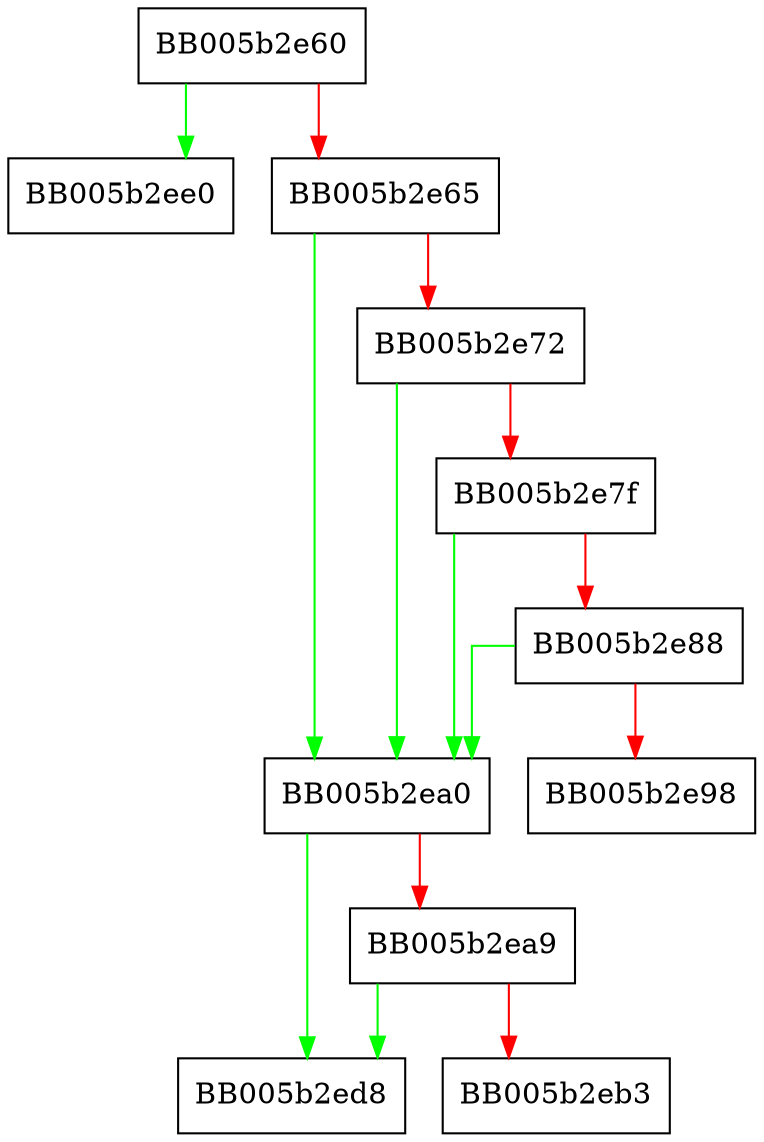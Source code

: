 digraph EVP_MD_CTX_settable_params {
  node [shape="box"];
  graph [splines=ortho];
  BB005b2e60 -> BB005b2ee0 [color="green"];
  BB005b2e60 -> BB005b2e65 [color="red"];
  BB005b2e65 -> BB005b2ea0 [color="green"];
  BB005b2e65 -> BB005b2e72 [color="red"];
  BB005b2e72 -> BB005b2ea0 [color="green"];
  BB005b2e72 -> BB005b2e7f [color="red"];
  BB005b2e7f -> BB005b2ea0 [color="green"];
  BB005b2e7f -> BB005b2e88 [color="red"];
  BB005b2e88 -> BB005b2ea0 [color="green"];
  BB005b2e88 -> BB005b2e98 [color="red"];
  BB005b2ea0 -> BB005b2ed8 [color="green"];
  BB005b2ea0 -> BB005b2ea9 [color="red"];
  BB005b2ea9 -> BB005b2ed8 [color="green"];
  BB005b2ea9 -> BB005b2eb3 [color="red"];
}